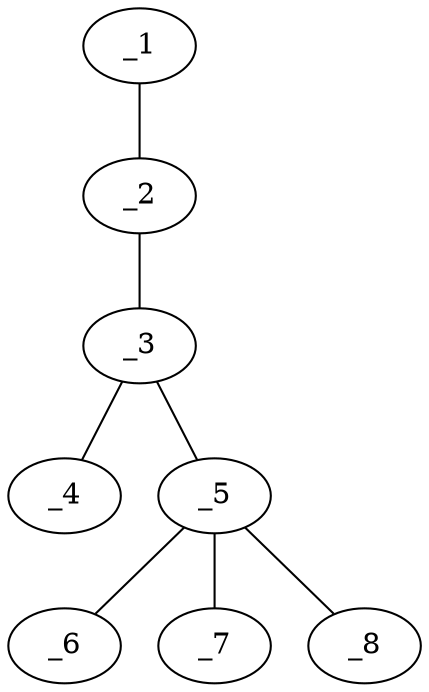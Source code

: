 graph molid657832 {
	_1	 [charge=0,
		chem=1,
		symbol="C  ",
		x="5.4641",
		y="-0.817"];
	_2	 [charge=0,
		chem=1,
		symbol="C  ",
		x="4.5981",
		y="-0.317"];
	_1 -- _2	 [valence=2];
	_3	 [charge=0,
		chem=1,
		symbol="C  ",
		x="3.7321",
		y="0.183"];
	_2 -- _3	 [valence=2];
	_4	 [charge=0,
		chem=1,
		symbol="C  ",
		x="3.7321",
		y="1.183"];
	_3 -- _4	 [valence=1];
	_5	 [charge=0,
		chem=17,
		symbol="Si ",
		x="2.866",
		y="-0.317"];
	_3 -- _5	 [valence=1];
	_6	 [charge=0,
		chem=1,
		symbol="C  ",
		x=2,
		y="-0.817"];
	_5 -- _6	 [valence=1];
	_7	 [charge=0,
		chem=1,
		symbol="C  ",
		x="3.366",
		y="-1.183"];
	_5 -- _7	 [valence=1];
	_8	 [charge=0,
		chem=1,
		symbol="C  ",
		x="2.366",
		y="0.549"];
	_5 -- _8	 [valence=1];
}
